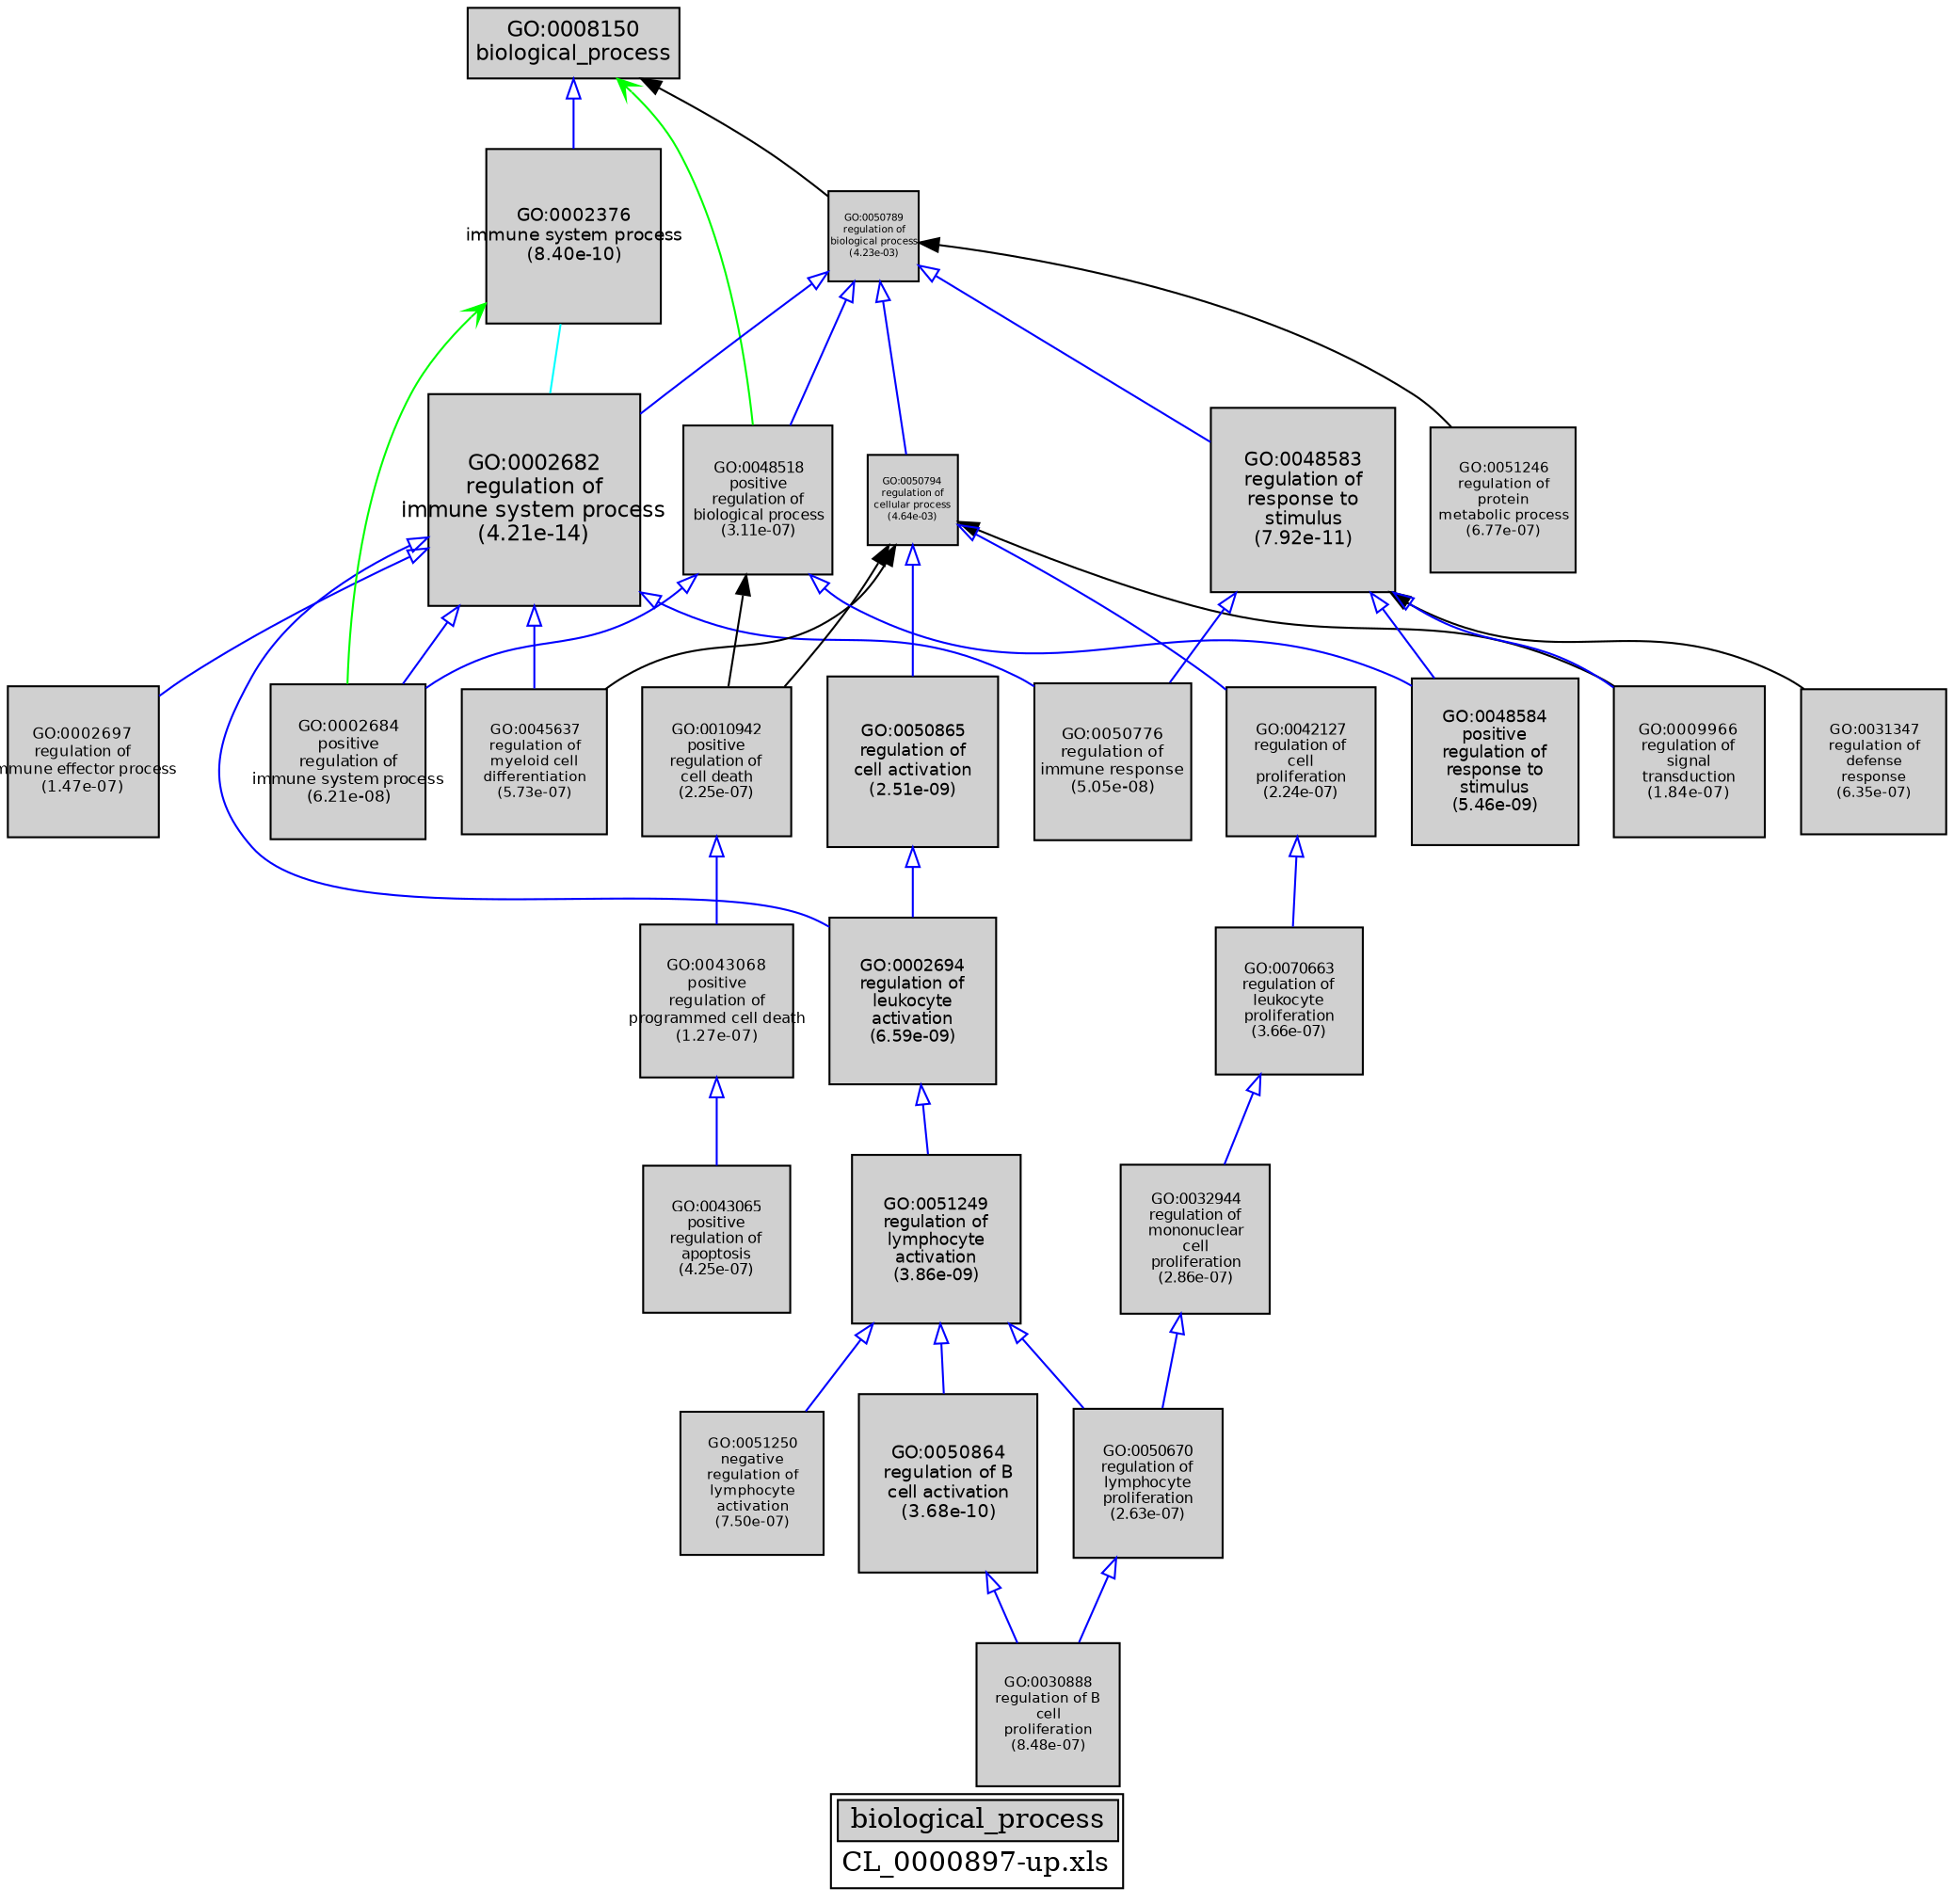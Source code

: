 digraph "biological_process" {
graph [ bgcolor = "#FFFFFF", label = <<TABLE COLOR="black" BGCOLOR="white"><TR><TD COLSPAN="2" BGCOLOR="#D0D0D0"><FONT COLOR="black">biological_process</FONT></TD></TR><TR><TD BORDER="0">CL_0000897-up.xls</TD></TR></TABLE>> ];
node [ fontname = "Helvetica" ];

subgraph "nodes" {

node [ style = "filled", fixedsize = "true", width = 1, shape = "box", fontsize = 9, fillcolor = "#D0D0D0", fontcolor = "black", color = "black" ];

"GO:0045637" [ URL = "#GO:0045637", label = <<TABLE BORDER="0"><TR><TD>GO:0045637<BR/>regulation of<BR/>myeloid cell<BR/>differentiation<BR/>(5.73e-07)</TD></TR></TABLE>>, width = 1.02729180305, shape = "box", fontsize = 7.39650098193, height = 1.02729180305 ];
"GO:0031347" [ URL = "#GO:0031347", label = <<TABLE BORDER="0"><TR><TD>GO:0031347<BR/>regulation of<BR/>defense<BR/>response<BR/>(6.35e-07)</TD></TR></TABLE>>, width = 1.02362959634, shape = "box", fontsize = 7.37013309365, height = 1.02362959634 ];
"GO:0050670" [ URL = "#GO:0050670", label = <<TABLE BORDER="0"><TR><TD>GO:0050670<BR/>regulation of<BR/>lymphocyte<BR/>proliferation<BR/>(2.63e-07)</TD></TR></TABLE>>, width = 1.05454354679, shape = "box", fontsize = 7.59271353687, height = 1.05454354679 ];
"GO:0002684" [ URL = "#GO:0002684", label = <<TABLE BORDER="0"><TR><TD>GO:0002684<BR/>positive<BR/>regulation of<BR/>immune system process<BR/>(6.21e-08)</TD></TR></TABLE>>, width = 1.10314148211, shape = "box", fontsize = 7.94261867121, height = 1.10314148211 ];
"GO:0043065" [ URL = "#GO:0043065", label = <<TABLE BORDER="0"><TR><TD>GO:0043065<BR/>positive<BR/>regulation of<BR/>apoptosis<BR/>(4.25e-07)</TD></TR></TABLE>>, width = 1.03782354868, shape = "box", fontsize = 7.47232955053, height = 1.03782354868 ];
"GO:0051249" [ URL = "#GO:0051249", label = <<TABLE BORDER="0"><TR><TD>GO:0051249<BR/>regulation of<BR/>lymphocyte<BR/>activation<BR/>(3.86e-09)</TD></TR></TABLE>>, width = 1.19123741153, shape = "box", fontsize = 8.57690936304, height = 1.19123741153 ];
"GO:0051250" [ URL = "#GO:0051250", label = <<TABLE BORDER="0"><TR><TD>GO:0051250<BR/>negative<BR/>regulation of<BR/>lymphocyte<BR/>activation<BR/>(7.50e-07)</TD></TR></TABLE>>, width = 1.01772394965, shape = "box", fontsize = 7.32761243751, height = 1.01772394965 ];
"GO:0050864" [ URL = "#GO:0050864", label = <<TABLE BORDER="0"><TR><TD>GO:0050864<BR/>regulation of B<BR/>cell activation<BR/>(3.68e-10)</TD></TR></TABLE>>, width = 1.26092943752, shape = "box", fontsize = 9.07869195013, height = 1.26092943752 ];
"GO:0002694" [ URL = "#GO:0002694", label = <<TABLE BORDER="0"><TR><TD>GO:0002694<BR/>regulation of<BR/>leukocyte<BR/>activation<BR/>(6.59e-09)</TD></TR></TABLE>>, width = 1.17478154425, shape = "box", fontsize = 8.45842711862, height = 1.17478154425 ];
"GO:0010942" [ URL = "#GO:0010942", label = <<TABLE BORDER="0"><TR><TD>GO:0010942<BR/>positive<BR/>regulation of<BR/>cell death<BR/>(2.25e-07)</TD></TR></TABLE>>, width = 1.05985383513, shape = "box", fontsize = 7.63094761292, height = 1.05985383513 ];
"GO:0002682" [ URL = "#GO:0002682", label = <<TABLE BORDER="0"><TR><TD>GO:0002682<BR/>regulation of<BR/>immune system process<BR/>(4.21e-14)</TD></TR></TABLE>>, width = 1.5, shape = "box", fontsize = 10.8, height = 1.5 ];
"GO:0050776" [ URL = "#GO:0050776", label = <<TABLE BORDER="0"><TR><TD>GO:0050776<BR/>regulation of<BR/>immune response<BR/>(5.05e-08)</TD></TR></TABLE>>, width = 1.10993040295, shape = "box", fontsize = 7.99149890123, height = 1.10993040295 ];
"GO:0008150" [ URL = "#GO:0008150", label = <<TABLE BORDER="0"><TR><TD>GO:0008150<BR/>biological_process</TD></TR></TABLE>>, width = 1.5, shape = "box", fontsize = 10.8 ];
"GO:0050794" [ URL = "#GO:0050794", label = <<TABLE BORDER="0"><TR><TD>GO:0050794<BR/>regulation of<BR/>cellular process<BR/>(4.64e-03)</TD></TR></TABLE>>, width = 0.63311214096, shape = "box", fontsize = 5.0, height = 0.63311214096 ];
"GO:0030888" [ URL = "#GO:0030888", label = <<TABLE BORDER="0"><TR><TD>GO:0030888<BR/>regulation of B<BR/>cell<BR/>proliferation<BR/>(8.48e-07)</TD></TR></TABLE>>, width = 1.01333115203, shape = "box", fontsize = 7.29598429458, height = 1.01333115203 ];
"GO:0070663" [ URL = "#GO:0070663", label = <<TABLE BORDER="0"><TR><TD>GO:0070663<BR/>regulation of<BR/>leukocyte<BR/>proliferation<BR/>(3.66e-07)</TD></TR></TABLE>>, width = 1.0429959984, shape = "box", fontsize = 7.50957118847, height = 1.0429959984 ];
"GO:0043068" [ URL = "#GO:0043068", label = <<TABLE BORDER="0"><TR><TD>GO:0043068<BR/>positive<BR/>regulation of<BR/>programmed cell death<BR/>(1.27e-07)</TD></TR></TABLE>>, width = 1.07938252277, shape = "box", fontsize = 7.77155416394, height = 1.07938252277 ];
"GO:0048583" [ URL = "#GO:0048583", label = <<TABLE BORDER="0"><TR><TD>GO:0048583<BR/>regulation of<BR/>response to<BR/>stimulus<BR/>(7.92e-11)</TD></TR></TABLE>>, width = 1.30446531852, shape = "box", fontsize = 9.39215029332, height = 1.30446531852 ];
"GO:0009966" [ URL = "#GO:0009966", label = <<TABLE BORDER="0"><TR><TD>GO:0009966<BR/>regulation of<BR/>signal<BR/>transduction<BR/>(1.84e-07)</TD></TR></TABLE>>, width = 1.06673406934, shape = "box", fontsize = 7.68048529925, height = 1.06673406934 ];
"GO:0050789" [ URL = "#GO:0050789", label = <<TABLE BORDER="0"><TR><TD>GO:0050789<BR/>regulation of<BR/>biological process<BR/>(4.23e-03)</TD></TR></TABLE>>, width = 0.638373975385, shape = "box", fontsize = 5.0, height = 0.638373975385 ];
"GO:0032944" [ URL = "#GO:0032944", label = <<TABLE BORDER="0"><TR><TD>GO:0032944<BR/>regulation of<BR/>mononuclear<BR/>cell<BR/>proliferation<BR/>(2.86e-07)</TD></TR></TABLE>>, width = 1.05163073328, shape = "box", fontsize = 7.57174127958, height = 1.05163073328 ];
"GO:0042127" [ URL = "#GO:0042127", label = <<TABLE BORDER="0"><TR><TD>GO:0042127<BR/>regulation of<BR/>cell<BR/>proliferation<BR/>(2.24e-07)</TD></TR></TABLE>>, width = 1.05993751654, shape = "box", fontsize = 7.63155011906, height = 1.05993751654 ];
"GO:0002697" [ URL = "#GO:0002697", label = <<TABLE BORDER="0"><TR><TD>GO:0002697<BR/>regulation of<BR/>immune effector process<BR/>(1.47e-07)</TD></TR></TABLE>>, width = 1.07439005048, shape = "box", fontsize = 7.73560836345, height = 1.07439005048 ];
"GO:0048584" [ URL = "#GO:0048584", label = <<TABLE BORDER="0"><TR><TD>GO:0048584<BR/>positive<BR/>regulation of<BR/>response to<BR/>stimulus<BR/>(5.46e-09)</TD></TR></TABLE>>, width = 1.18056431156, shape = "box", fontsize = 8.50006304321, height = 1.18056431156 ];
"GO:0050865" [ URL = "#GO:0050865", label = <<TABLE BORDER="0"><TR><TD>GO:0050865<BR/>regulation of<BR/>cell activation<BR/>(2.51e-09)</TD></TR></TABLE>>, width = 1.20430563756, shape = "box", fontsize = 8.67100059044, height = 1.20430563756 ];
"GO:0048518" [ URL = "#GO:0048518", label = <<TABLE BORDER="0"><TR><TD>GO:0048518<BR/>positive<BR/>regulation of<BR/>biological process<BR/>(3.11e-07)</TD></TR></TABLE>>, width = 1.04873150347, shape = "box", fontsize = 7.550866825, height = 1.04873150347 ];
"GO:0002376" [ URL = "#GO:0002376", label = <<TABLE BORDER="0"><TR><TD>GO:0002376<BR/>immune system process<BR/>(8.40e-10)</TD></TR></TABLE>>, width = 1.23690902807, shape = "box", fontsize = 8.90574500209, height = 1.23690902807 ];
"GO:0051246" [ URL = "#GO:0051246", label = <<TABLE BORDER="0"><TR><TD>GO:0051246<BR/>regulation of<BR/>protein<BR/>metabolic process<BR/>(6.77e-07)</TD></TR></TABLE>>, width = 1.02135106595, shape = "box", fontsize = 7.35372767485, height = 1.02135106595 ];
}
subgraph "edges" {


edge [ dir = "back", weight = 1 ];
subgraph "regulates" {


edge [ color = "cyan", arrowtail = "none" ];
subgraph "positive" {


edge [ color = "green", arrowtail = "vee" ];
"GO:0008150" -> "GO:0048518";
"GO:0002376" -> "GO:0002684";
}
subgraph "negative" {


edge [ color = "red", arrowtail = "tee" ];
}
"GO:0002376" -> "GO:0002682";
}
subgraph "part_of" {


edge [ color = "purple", arrowtail = "diamond", weight = 2.5 ];
}
subgraph "is_a" {


edge [ color = "blue", arrowtail = "empty", weight = 5.0 ];
"GO:0048518" -> "GO:0002684";
"GO:0050789" -> "GO:0050794";
"GO:0050794" -> "GO:0042127";
"GO:0002682" -> "GO:0045637";
"GO:0002682" -> "GO:0002694";
"GO:0051249" -> "GO:0050670";
"GO:0043068" -> "GO:0043065";
"GO:0048583" -> "GO:0048584";
"GO:0051249" -> "GO:0050864";
"GO:0050864" -> "GO:0030888";
"GO:0008150" -> "GO:0002376";
"GO:0048583" -> "GO:0050776";
"GO:0002682" -> "GO:0002684";
"GO:0070663" -> "GO:0032944";
"GO:0032944" -> "GO:0050670";
"GO:0050789" -> "GO:0048583";
"GO:0050789" -> "GO:0002682";
"GO:0010942" -> "GO:0043068";
"GO:0042127" -> "GO:0070663";
"GO:0050865" -> "GO:0002694";
"GO:0048518" -> "GO:0048584";
"GO:0002694" -> "GO:0051249";
"GO:0002682" -> "GO:0050776";
"GO:0051249" -> "GO:0051250";
"GO:0048583" -> "GO:0009966";
"GO:0002682" -> "GO:0002697";
"GO:0050670" -> "GO:0030888";
"GO:0050794" -> "GO:0050865";
"GO:0050789" -> "GO:0048518";
}
"GO:0008150" -> "GO:0050789";
"GO:0048518" -> "GO:0010942";
"GO:0050794" -> "GO:0009966";
"GO:0050789" -> "GO:0051246";
"GO:0050794" -> "GO:0010942";
"GO:0048583" -> "GO:0031347";
"GO:0050794" -> "GO:0045637";
}
}
